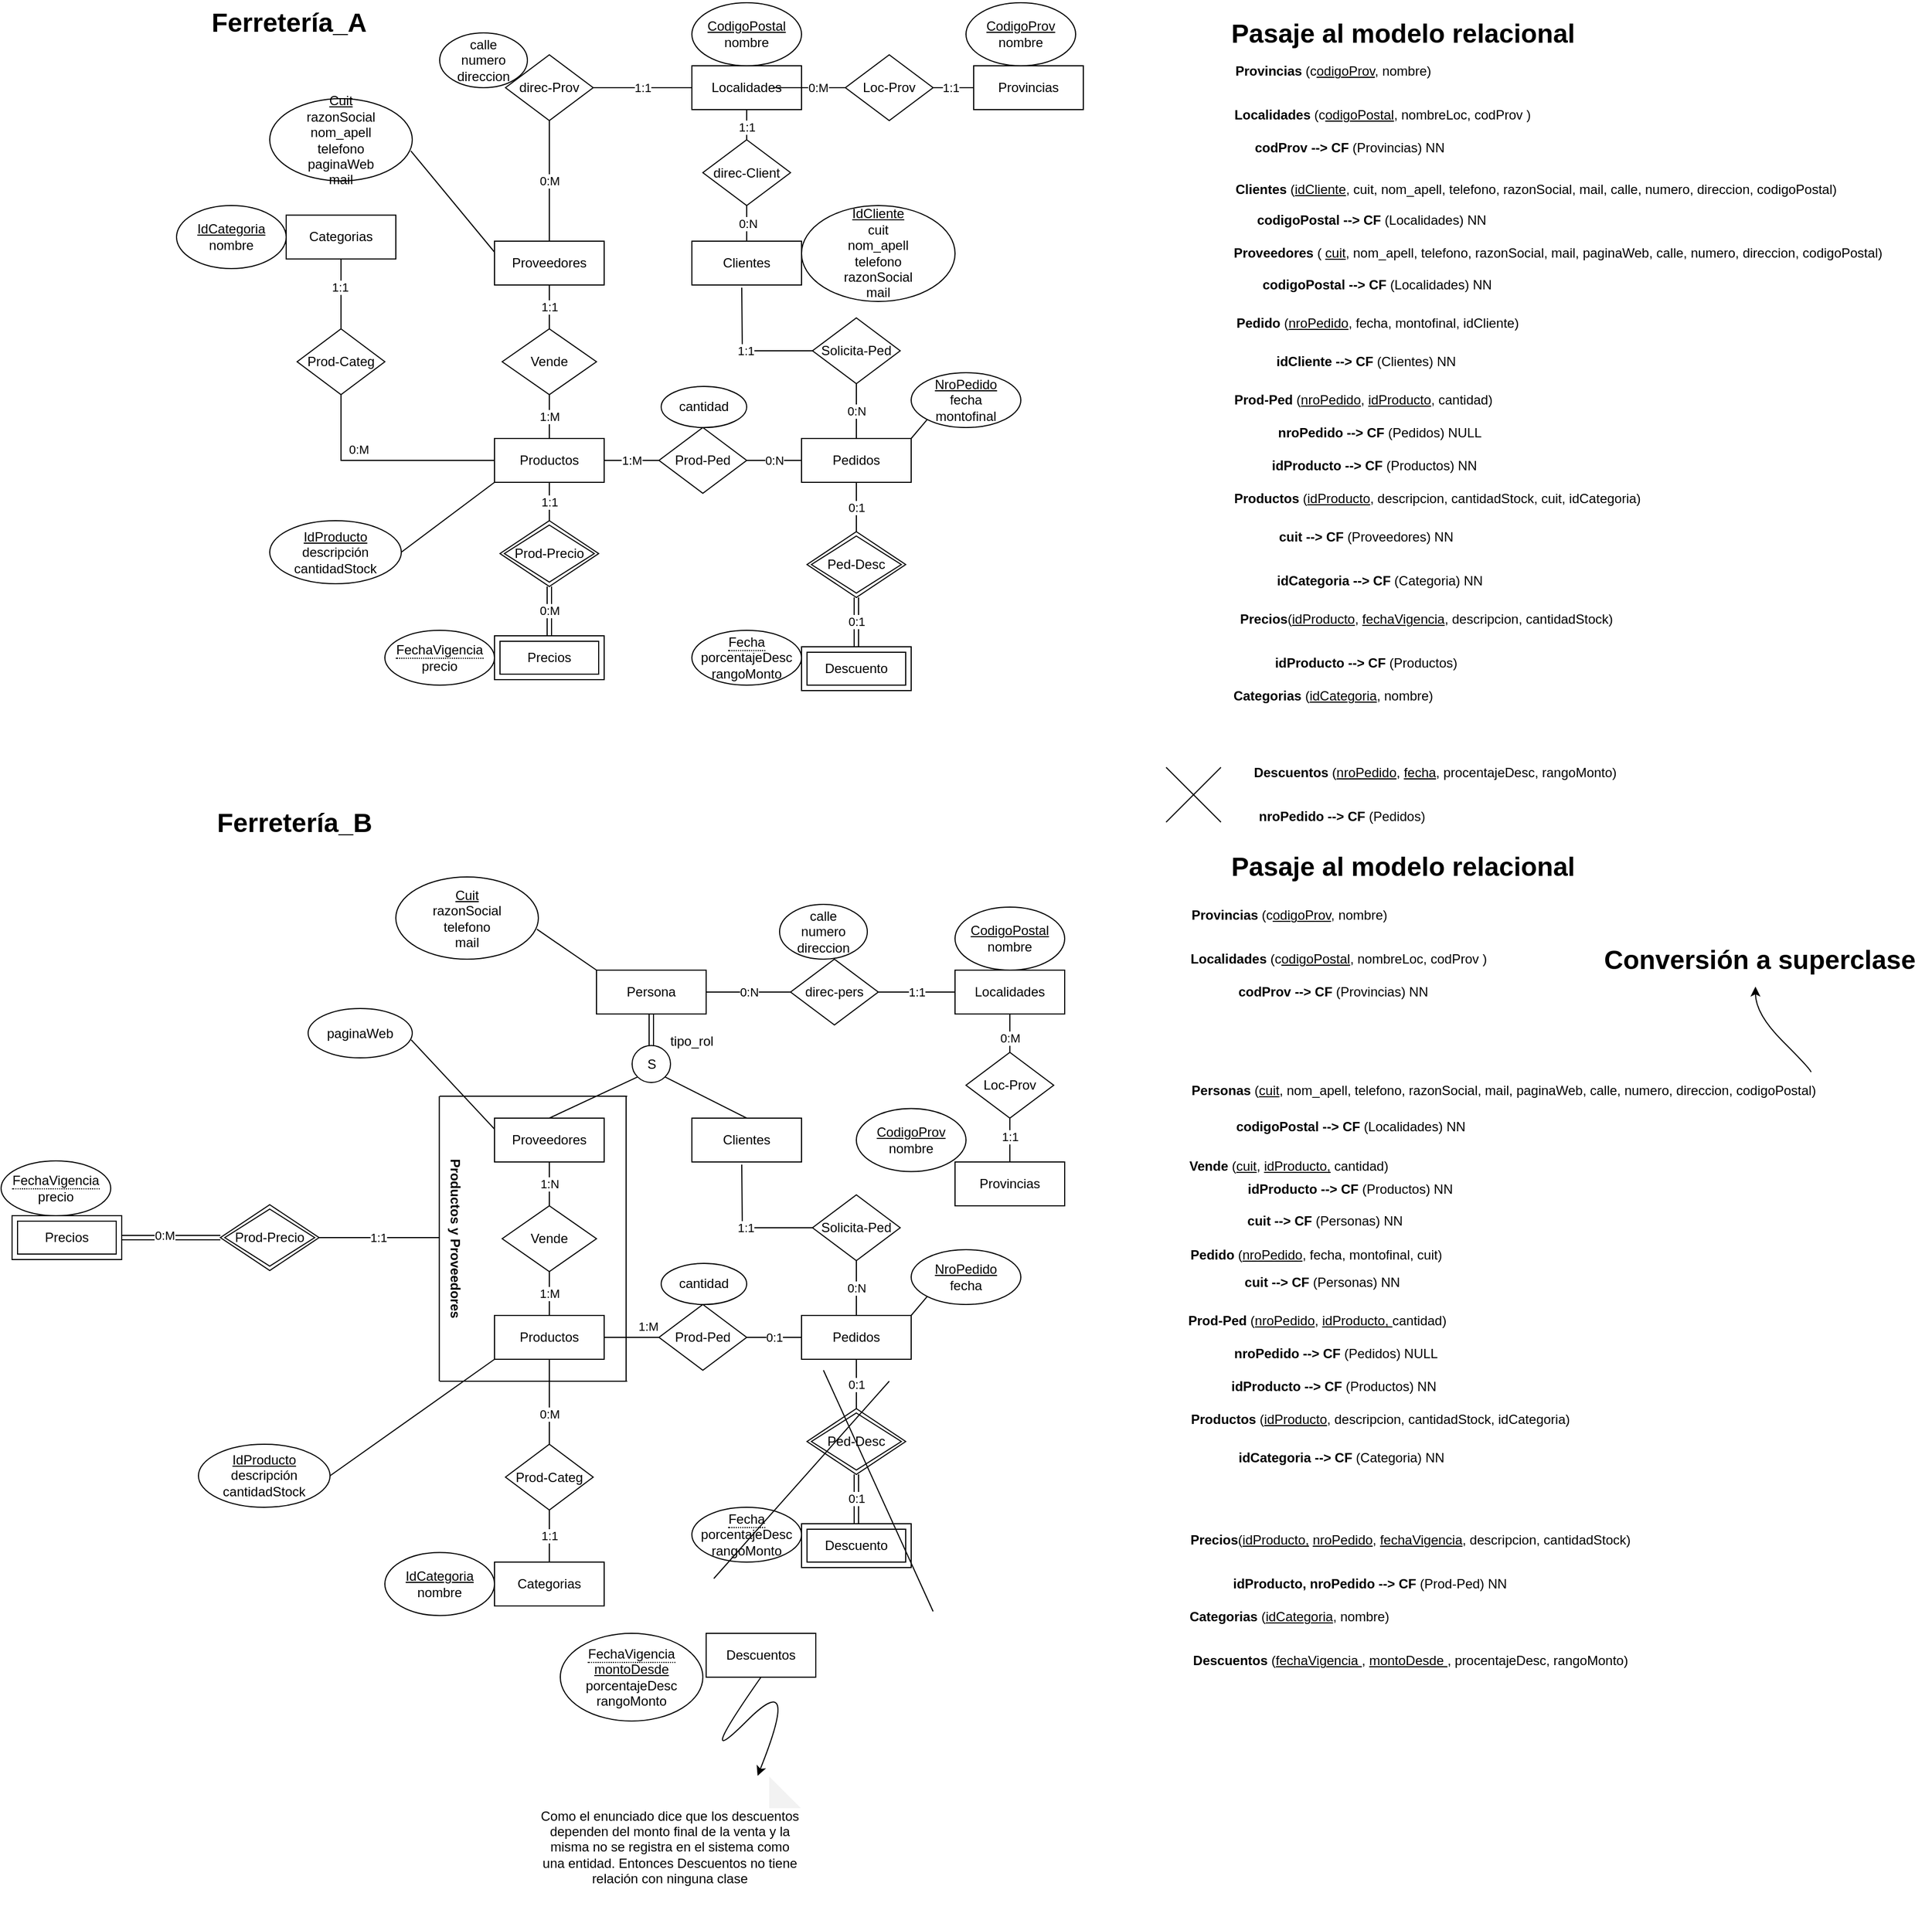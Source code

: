<mxfile version="27.0.4">
  <diagram name="Página-1" id="ugzUVzkH40OV_GXe3E5U">
    <mxGraphModel grid="1" page="1" gridSize="10" guides="1" tooltips="1" connect="1" arrows="1" fold="1" pageScale="1" pageWidth="827" pageHeight="1169" math="0" shadow="0">
      <root>
        <mxCell id="0" />
        <mxCell id="1" parent="0" />
        <mxCell id="8L-ZXjv-AZ5hiWkulekn-1" value="Productos" style="rounded=0;whiteSpace=wrap;html=1;" vertex="1" parent="1">
          <mxGeometry x="290" y="420" width="100" height="40" as="geometry" />
        </mxCell>
        <mxCell id="8L-ZXjv-AZ5hiWkulekn-2" value="&lt;h1 style=&quot;margin-top: 0px;&quot;&gt;Ferretería_A&lt;/h1&gt;" style="text;html=1;whiteSpace=wrap;overflow=hidden;rounded=0;" vertex="1" parent="1">
          <mxGeometry x="30" y="20" width="180" height="40" as="geometry" />
        </mxCell>
        <mxCell id="8L-ZXjv-AZ5hiWkulekn-3" value="Categorias" style="rounded=0;whiteSpace=wrap;html=1;" vertex="1" parent="1">
          <mxGeometry x="100" y="216.25" width="100" height="40" as="geometry" />
        </mxCell>
        <mxCell id="8L-ZXjv-AZ5hiWkulekn-4" value="Proveedores" style="rounded=0;whiteSpace=wrap;html=1;" vertex="1" parent="1">
          <mxGeometry x="290" y="240" width="100" height="40" as="geometry" />
        </mxCell>
        <mxCell id="8L-ZXjv-AZ5hiWkulekn-5" value="Clientes" style="rounded=0;whiteSpace=wrap;html=1;" vertex="1" parent="1">
          <mxGeometry x="470" y="240" width="100" height="40" as="geometry" />
        </mxCell>
        <mxCell id="8L-ZXjv-AZ5hiWkulekn-7" value="Localidades" style="rounded=0;whiteSpace=wrap;html=1;" vertex="1" parent="1">
          <mxGeometry x="470" y="80" width="100" height="40" as="geometry" />
        </mxCell>
        <mxCell id="8L-ZXjv-AZ5hiWkulekn-8" value="direc-Prov" style="rhombus;whiteSpace=wrap;html=1;" vertex="1" parent="1">
          <mxGeometry x="300" y="70" width="80" height="60" as="geometry" />
        </mxCell>
        <mxCell id="8L-ZXjv-AZ5hiWkulekn-9" value="Provincias" style="rounded=0;whiteSpace=wrap;html=1;" vertex="1" parent="1">
          <mxGeometry x="727" y="80" width="100" height="40" as="geometry" />
        </mxCell>
        <mxCell id="8L-ZXjv-AZ5hiWkulekn-10" value="Precios" style="shape=ext;margin=3;double=1;whiteSpace=wrap;html=1;align=center;" vertex="1" parent="1">
          <mxGeometry x="290" y="600" width="100" height="40" as="geometry" />
        </mxCell>
        <mxCell id="8L-ZXjv-AZ5hiWkulekn-11" value="Pedidos" style="whiteSpace=wrap;html=1;align=center;" vertex="1" parent="1">
          <mxGeometry x="570" y="420" width="100" height="40" as="geometry" />
        </mxCell>
        <mxCell id="8L-ZXjv-AZ5hiWkulekn-12" value="&lt;u&gt;Cuit&lt;/u&gt;&lt;div&gt;razonSocial&lt;/div&gt;&lt;div&gt;&lt;font style=&quot;color: light-dark(rgb(0, 0, 0), rgb(255, 0, 0));&quot;&gt;nom_apell&lt;/font&gt;&lt;/div&gt;&lt;div&gt;telefono&lt;/div&gt;&lt;div&gt;paginaWeb&lt;/div&gt;&lt;div&gt;mail&lt;/div&gt;" style="ellipse;whiteSpace=wrap;html=1;align=center;" vertex="1" parent="1">
          <mxGeometry x="85" y="110" width="130" height="75" as="geometry" />
        </mxCell>
        <mxCell id="8L-ZXjv-AZ5hiWkulekn-15" value="1:1" style="endArrow=none;html=1;rounded=0;exitX=0;exitY=0.5;exitDx=0;exitDy=0;entryX=1;entryY=0.5;entryDx=0;entryDy=0;" edge="1" parent="1" source="8L-ZXjv-AZ5hiWkulekn-7" target="8L-ZXjv-AZ5hiWkulekn-8">
          <mxGeometry relative="1" as="geometry">
            <mxPoint x="280" y="-300" as="sourcePoint" />
            <mxPoint x="440" y="-300" as="targetPoint" />
          </mxGeometry>
        </mxCell>
        <mxCell id="8L-ZXjv-AZ5hiWkulekn-16" value="Loc-Prov" style="rhombus;whiteSpace=wrap;html=1;" vertex="1" parent="1">
          <mxGeometry x="610" y="70" width="80" height="60" as="geometry" />
        </mxCell>
        <mxCell id="8L-ZXjv-AZ5hiWkulekn-17" value="" style="endArrow=none;html=1;rounded=0;" edge="1" parent="1" target="8L-ZXjv-AZ5hiWkulekn-16">
          <mxGeometry relative="1" as="geometry">
            <mxPoint x="544" y="100" as="sourcePoint" />
            <mxPoint x="430" y="-250" as="targetPoint" />
          </mxGeometry>
        </mxCell>
        <mxCell id="8L-ZXjv-AZ5hiWkulekn-42" value="0:M" style="edgeLabel;html=1;align=center;verticalAlign=middle;resizable=0;points=[];" connectable="0" vertex="1" parent="8L-ZXjv-AZ5hiWkulekn-17">
          <mxGeometry x="0.249" relative="1" as="geometry">
            <mxPoint as="offset" />
          </mxGeometry>
        </mxCell>
        <mxCell id="8L-ZXjv-AZ5hiWkulekn-18" value="&lt;u&gt;CodigoPostal&lt;/u&gt;&lt;div&gt;nombre&lt;/div&gt;" style="ellipse;whiteSpace=wrap;html=1;align=center;" vertex="1" parent="1">
          <mxGeometry x="470" y="22.5" width="100" height="57.5" as="geometry" />
        </mxCell>
        <mxCell id="8L-ZXjv-AZ5hiWkulekn-19" value="" style="endArrow=none;html=1;rounded=0;entryX=1;entryY=0.5;entryDx=0;entryDy=0;exitX=0;exitY=0.5;exitDx=0;exitDy=0;" edge="1" parent="1" source="8L-ZXjv-AZ5hiWkulekn-9" target="8L-ZXjv-AZ5hiWkulekn-16">
          <mxGeometry relative="1" as="geometry">
            <mxPoint x="430" y="-160" as="sourcePoint" />
            <mxPoint x="430" y="-110" as="targetPoint" />
          </mxGeometry>
        </mxCell>
        <mxCell id="8L-ZXjv-AZ5hiWkulekn-41" value="1:1" style="edgeLabel;html=1;align=center;verticalAlign=middle;resizable=0;points=[];" connectable="0" vertex="1" parent="8L-ZXjv-AZ5hiWkulekn-19">
          <mxGeometry x="0.141" relative="1" as="geometry">
            <mxPoint as="offset" />
          </mxGeometry>
        </mxCell>
        <mxCell id="8L-ZXjv-AZ5hiWkulekn-20" value="&lt;u&gt;CodigoProv&lt;/u&gt;&lt;div&gt;nombre&lt;/div&gt;" style="ellipse;whiteSpace=wrap;html=1;align=center;" vertex="1" parent="1">
          <mxGeometry x="720" y="22.5" width="100" height="57.5" as="geometry" />
        </mxCell>
        <mxCell id="8L-ZXjv-AZ5hiWkulekn-21" value="&lt;u&gt;IdCliente&lt;/u&gt;&lt;br&gt;&lt;div&gt;cuit&lt;/div&gt;&lt;div&gt;nom_apell&lt;/div&gt;&lt;div&gt;telefono&lt;/div&gt;&lt;div&gt;razonSocial&lt;/div&gt;&lt;div&gt;mail&lt;/div&gt;" style="ellipse;whiteSpace=wrap;html=1;align=center;" vertex="1" parent="1">
          <mxGeometry x="570" y="207.5" width="140" height="87.5" as="geometry" />
        </mxCell>
        <mxCell id="8L-ZXjv-AZ5hiWkulekn-23" value="&lt;u&gt;IdCategoria&lt;/u&gt;&lt;br&gt;&lt;div&gt;nombre&lt;/div&gt;" style="ellipse;whiteSpace=wrap;html=1;align=center;" vertex="1" parent="1">
          <mxGeometry y="207.5" width="100" height="57.5" as="geometry" />
        </mxCell>
        <mxCell id="8L-ZXjv-AZ5hiWkulekn-24" value="&lt;u&gt;IdProducto&lt;/u&gt;&lt;br&gt;&lt;div&gt;descripción&lt;/div&gt;&lt;div&gt;cantidadStock&lt;/div&gt;" style="ellipse;whiteSpace=wrap;html=1;align=center;" vertex="1" parent="1">
          <mxGeometry x="85" y="495" width="120" height="57.5" as="geometry" />
        </mxCell>
        <mxCell id="8L-ZXjv-AZ5hiWkulekn-25" value="" style="endArrow=none;html=1;rounded=0;entryX=0.5;entryY=0;entryDx=0;entryDy=0;exitX=0.5;exitY=1;exitDx=0;exitDy=0;" edge="1" parent="1" source="8L-ZXjv-AZ5hiWkulekn-1" target="8L-ZXjv-AZ5hiWkulekn-26">
          <mxGeometry relative="1" as="geometry">
            <mxPoint x="330" y="400" as="sourcePoint" />
            <mxPoint x="490" y="400" as="targetPoint" />
          </mxGeometry>
        </mxCell>
        <mxCell id="8L-ZXjv-AZ5hiWkulekn-51" value="1:1" style="edgeLabel;html=1;align=center;verticalAlign=middle;resizable=0;points=[];" connectable="0" vertex="1" parent="8L-ZXjv-AZ5hiWkulekn-25">
          <mxGeometry x="0.021" y="2" relative="1" as="geometry">
            <mxPoint x="-2" as="offset" />
          </mxGeometry>
        </mxCell>
        <mxCell id="8L-ZXjv-AZ5hiWkulekn-26" value="Prod-Precio" style="shape=rhombus;double=1;perimeter=rhombusPerimeter;whiteSpace=wrap;html=1;align=center;" vertex="1" parent="1">
          <mxGeometry x="295" y="495" width="90" height="60" as="geometry" />
        </mxCell>
        <mxCell id="8L-ZXjv-AZ5hiWkulekn-27" value="" style="shape=link;html=1;rounded=0;exitX=0.5;exitY=1;exitDx=0;exitDy=0;entryX=0.5;entryY=0;entryDx=0;entryDy=0;" edge="1" parent="1" source="8L-ZXjv-AZ5hiWkulekn-26" target="8L-ZXjv-AZ5hiWkulekn-10">
          <mxGeometry relative="1" as="geometry">
            <mxPoint x="330" y="470" as="sourcePoint" />
            <mxPoint x="490" y="470" as="targetPoint" />
          </mxGeometry>
        </mxCell>
        <mxCell id="8L-ZXjv-AZ5hiWkulekn-28" value="" style="resizable=0;html=1;whiteSpace=wrap;align=right;verticalAlign=bottom;" connectable="0" vertex="1" parent="8L-ZXjv-AZ5hiWkulekn-27">
          <mxGeometry x="1" relative="1" as="geometry" />
        </mxCell>
        <mxCell id="8L-ZXjv-AZ5hiWkulekn-52" value="&lt;font style=&quot;color: light-dark(rgb(0, 0, 0), rgb(255, 0, 0));&quot;&gt;0&lt;/font&gt;:M" style="edgeLabel;html=1;align=center;verticalAlign=middle;resizable=0;points=[];" connectable="0" vertex="1" parent="8L-ZXjv-AZ5hiWkulekn-27">
          <mxGeometry x="0.108" y="1" relative="1" as="geometry">
            <mxPoint x="-1" y="-3" as="offset" />
          </mxGeometry>
        </mxCell>
        <mxCell id="8L-ZXjv-AZ5hiWkulekn-30" value="&lt;span style=&quot;border-bottom: 1px dotted&quot;&gt;FechaVigencia&lt;/span&gt;&lt;div&gt;precio&lt;/div&gt;" style="ellipse;whiteSpace=wrap;html=1;align=center;" vertex="1" parent="1">
          <mxGeometry x="190" y="595" width="100" height="50" as="geometry" />
        </mxCell>
        <mxCell id="8L-ZXjv-AZ5hiWkulekn-31" value="&lt;u&gt;NroPedido&lt;/u&gt;&lt;br&gt;&lt;div&gt;fecha&lt;/div&gt;&lt;div&gt;montofinal&lt;/div&gt;" style="ellipse;whiteSpace=wrap;html=1;align=center;" vertex="1" parent="1">
          <mxGeometry x="670" y="360" width="100" height="50" as="geometry" />
        </mxCell>
        <mxCell id="8L-ZXjv-AZ5hiWkulekn-32" value="Prod-Categ" style="rhombus;whiteSpace=wrap;html=1;" vertex="1" parent="1">
          <mxGeometry x="110" y="320" width="80" height="60" as="geometry" />
        </mxCell>
        <mxCell id="8L-ZXjv-AZ5hiWkulekn-33" value="0:M" style="endArrow=none;html=1;rounded=0;exitX=0;exitY=0.5;exitDx=0;exitDy=0;entryX=0.5;entryY=1;entryDx=0;entryDy=0;" edge="1" parent="1" source="8L-ZXjv-AZ5hiWkulekn-1" target="8L-ZXjv-AZ5hiWkulekn-32">
          <mxGeometry x="0.238" y="-10" relative="1" as="geometry">
            <mxPoint x="480" y="500" as="sourcePoint" />
            <mxPoint x="480" y="450" as="targetPoint" />
            <Array as="points">
              <mxPoint x="150" y="440" />
            </Array>
            <mxPoint as="offset" />
          </mxGeometry>
        </mxCell>
        <mxCell id="8L-ZXjv-AZ5hiWkulekn-34" value="" style="endArrow=none;html=1;rounded=0;exitX=0.5;exitY=0;exitDx=0;exitDy=0;entryX=0.5;entryY=1;entryDx=0;entryDy=0;" edge="1" parent="1" source="8L-ZXjv-AZ5hiWkulekn-32" target="8L-ZXjv-AZ5hiWkulekn-3">
          <mxGeometry relative="1" as="geometry">
            <mxPoint x="160" y="390" as="sourcePoint" />
            <mxPoint x="160" y="360" as="targetPoint" />
          </mxGeometry>
        </mxCell>
        <mxCell id="8L-ZXjv-AZ5hiWkulekn-45" value="1:1" style="edgeLabel;html=1;align=center;verticalAlign=middle;resizable=0;points=[];" connectable="0" vertex="1" parent="8L-ZXjv-AZ5hiWkulekn-34">
          <mxGeometry x="0.267" y="-1" relative="1" as="geometry">
            <mxPoint x="-2" y="2" as="offset" />
          </mxGeometry>
        </mxCell>
        <mxCell id="8L-ZXjv-AZ5hiWkulekn-35" value="" style="endArrow=none;html=1;rounded=0;exitX=0;exitY=0.25;exitDx=0;exitDy=0;entryX=0.99;entryY=0.636;entryDx=0;entryDy=0;entryPerimeter=0;" edge="1" parent="1" source="8L-ZXjv-AZ5hiWkulekn-4" target="8L-ZXjv-AZ5hiWkulekn-12">
          <mxGeometry relative="1" as="geometry">
            <mxPoint x="452" y="110" as="sourcePoint" />
            <mxPoint x="390" y="110" as="targetPoint" />
          </mxGeometry>
        </mxCell>
        <mxCell id="8L-ZXjv-AZ5hiWkulekn-36" value="Descuento" style="shape=ext;margin=3;double=1;whiteSpace=wrap;html=1;align=center;" vertex="1" parent="1">
          <mxGeometry x="570" y="610" width="100" height="40" as="geometry" />
        </mxCell>
        <mxCell id="8L-ZXjv-AZ5hiWkulekn-37" value="direc-Client" style="rhombus;whiteSpace=wrap;html=1;" vertex="1" parent="1">
          <mxGeometry x="480" y="147.5" width="80" height="60" as="geometry" />
        </mxCell>
        <mxCell id="8L-ZXjv-AZ5hiWkulekn-38" value="" style="endArrow=none;html=1;rounded=0;exitX=0.5;exitY=0;exitDx=0;exitDy=0;entryX=0.5;entryY=1;entryDx=0;entryDy=0;" edge="1" parent="1" source="8L-ZXjv-AZ5hiWkulekn-37" target="8L-ZXjv-AZ5hiWkulekn-7">
          <mxGeometry relative="1" as="geometry">
            <mxPoint x="480" y="110" as="sourcePoint" />
            <mxPoint x="390" y="110" as="targetPoint" />
          </mxGeometry>
        </mxCell>
        <mxCell id="8L-ZXjv-AZ5hiWkulekn-43" value="1:1" style="edgeLabel;html=1;align=center;verticalAlign=middle;resizable=0;points=[];" connectable="0" vertex="1" parent="8L-ZXjv-AZ5hiWkulekn-38">
          <mxGeometry x="-0.129" relative="1" as="geometry">
            <mxPoint as="offset" />
          </mxGeometry>
        </mxCell>
        <mxCell id="8L-ZXjv-AZ5hiWkulekn-39" value="" style="endArrow=none;html=1;rounded=0;exitX=0.5;exitY=1;exitDx=0;exitDy=0;entryX=0.5;entryY=0;entryDx=0;entryDy=0;" edge="1" parent="1" source="8L-ZXjv-AZ5hiWkulekn-37" target="8L-ZXjv-AZ5hiWkulekn-5">
          <mxGeometry relative="1" as="geometry">
            <mxPoint x="530" y="158" as="sourcePoint" />
            <mxPoint x="530" y="130" as="targetPoint" />
          </mxGeometry>
        </mxCell>
        <mxCell id="8L-ZXjv-AZ5hiWkulekn-44" value="0:N" style="edgeLabel;html=1;align=center;verticalAlign=middle;resizable=0;points=[];" connectable="0" vertex="1" parent="8L-ZXjv-AZ5hiWkulekn-39">
          <mxGeometry x="0.003" y="1" relative="1" as="geometry">
            <mxPoint as="offset" />
          </mxGeometry>
        </mxCell>
        <mxCell id="8L-ZXjv-AZ5hiWkulekn-40" value="0:M" style="endArrow=none;html=1;rounded=0;exitX=0.5;exitY=1;exitDx=0;exitDy=0;entryX=0.5;entryY=0;entryDx=0;entryDy=0;" edge="1" parent="1" source="8L-ZXjv-AZ5hiWkulekn-8" target="8L-ZXjv-AZ5hiWkulekn-4">
          <mxGeometry relative="1" as="geometry">
            <mxPoint x="530" y="210" as="sourcePoint" />
            <mxPoint x="530" y="250" as="targetPoint" />
          </mxGeometry>
        </mxCell>
        <mxCell id="8L-ZXjv-AZ5hiWkulekn-46" value="Vende" style="shape=rhombus;perimeter=rhombusPerimeter;whiteSpace=wrap;html=1;align=center;" vertex="1" parent="1">
          <mxGeometry x="297" y="320" width="86" height="60" as="geometry" />
        </mxCell>
        <mxCell id="8L-ZXjv-AZ5hiWkulekn-47" value="" style="endArrow=none;html=1;rounded=0;exitX=0.5;exitY=1;exitDx=0;exitDy=0;entryX=0.5;entryY=0;entryDx=0;entryDy=0;" edge="1" parent="1" source="8L-ZXjv-AZ5hiWkulekn-4" target="8L-ZXjv-AZ5hiWkulekn-46">
          <mxGeometry relative="1" as="geometry">
            <mxPoint x="300" y="260" as="sourcePoint" />
            <mxPoint x="224" y="168" as="targetPoint" />
          </mxGeometry>
        </mxCell>
        <mxCell id="8L-ZXjv-AZ5hiWkulekn-50" value="1:1" style="edgeLabel;html=1;align=center;verticalAlign=middle;resizable=0;points=[];" connectable="0" vertex="1" parent="8L-ZXjv-AZ5hiWkulekn-47">
          <mxGeometry x="-0.21" y="1" relative="1" as="geometry">
            <mxPoint x="-1" y="4" as="offset" />
          </mxGeometry>
        </mxCell>
        <mxCell id="8L-ZXjv-AZ5hiWkulekn-48" value="1:M" style="endArrow=none;html=1;rounded=0;exitX=0.5;exitY=1;exitDx=0;exitDy=0;entryX=0.5;entryY=0;entryDx=0;entryDy=0;" edge="1" parent="1" source="8L-ZXjv-AZ5hiWkulekn-46" target="8L-ZXjv-AZ5hiWkulekn-1">
          <mxGeometry relative="1" as="geometry">
            <mxPoint x="350" y="290" as="sourcePoint" />
            <mxPoint x="350" y="380" as="targetPoint" />
          </mxGeometry>
        </mxCell>
        <mxCell id="8L-ZXjv-AZ5hiWkulekn-49" value="" style="endArrow=none;html=1;rounded=0;exitX=1;exitY=0.5;exitDx=0;exitDy=0;entryX=0;entryY=1;entryDx=0;entryDy=0;" edge="1" parent="1" source="8L-ZXjv-AZ5hiWkulekn-24" target="8L-ZXjv-AZ5hiWkulekn-1">
          <mxGeometry relative="1" as="geometry">
            <mxPoint x="300" y="260" as="sourcePoint" />
            <mxPoint x="224" y="168" as="targetPoint" />
          </mxGeometry>
        </mxCell>
        <mxCell id="8L-ZXjv-AZ5hiWkulekn-53" value="Solicita-Ped" style="rhombus;whiteSpace=wrap;html=1;" vertex="1" parent="1">
          <mxGeometry x="580" y="310" width="80" height="60" as="geometry" />
        </mxCell>
        <mxCell id="8L-ZXjv-AZ5hiWkulekn-54" value="0:N" style="endArrow=none;html=1;rounded=0;exitX=0.5;exitY=1;exitDx=0;exitDy=0;entryX=0.5;entryY=0;entryDx=0;entryDy=0;" edge="1" parent="1" source="8L-ZXjv-AZ5hiWkulekn-53" target="8L-ZXjv-AZ5hiWkulekn-11">
          <mxGeometry relative="1" as="geometry">
            <mxPoint x="350" y="140" as="sourcePoint" />
            <mxPoint x="350" y="250" as="targetPoint" />
          </mxGeometry>
        </mxCell>
        <mxCell id="8L-ZXjv-AZ5hiWkulekn-55" value="1:1" style="endArrow=none;html=1;rounded=0;exitX=0;exitY=0.5;exitDx=0;exitDy=0;entryX=0.455;entryY=1.06;entryDx=0;entryDy=0;entryPerimeter=0;" edge="1" parent="1" source="8L-ZXjv-AZ5hiWkulekn-53" target="8L-ZXjv-AZ5hiWkulekn-5">
          <mxGeometry relative="1" as="geometry">
            <mxPoint x="630" y="390" as="sourcePoint" />
            <mxPoint x="630" y="440" as="targetPoint" />
            <Array as="points">
              <mxPoint x="516" y="340" />
            </Array>
          </mxGeometry>
        </mxCell>
        <mxCell id="8L-ZXjv-AZ5hiWkulekn-56" value="" style="endArrow=none;html=1;rounded=0;exitX=1;exitY=0;exitDx=0;exitDy=0;entryX=0;entryY=1;entryDx=0;entryDy=0;" edge="1" parent="1" source="8L-ZXjv-AZ5hiWkulekn-11" target="8L-ZXjv-AZ5hiWkulekn-31">
          <mxGeometry relative="1" as="geometry">
            <mxPoint x="215" y="534" as="sourcePoint" />
            <mxPoint x="300" y="470" as="targetPoint" />
          </mxGeometry>
        </mxCell>
        <mxCell id="8L-ZXjv-AZ5hiWkulekn-57" value="Prod-Ped" style="shape=rhombus;perimeter=rhombusPerimeter;whiteSpace=wrap;html=1;align=center;" vertex="1" parent="1">
          <mxGeometry x="440" y="410" width="80" height="60" as="geometry" />
        </mxCell>
        <mxCell id="8L-ZXjv-AZ5hiWkulekn-58" value="cantidad" style="ellipse;whiteSpace=wrap;html=1;align=center;" vertex="1" parent="1">
          <mxGeometry x="442" y="372.5" width="78" height="37.5" as="geometry" />
        </mxCell>
        <mxCell id="8L-ZXjv-AZ5hiWkulekn-59" value="0:&lt;font style=&quot;color: light-dark(rgb(0, 0, 0), rgb(255, 0, 0));&quot;&gt;N&lt;/font&gt;" style="endArrow=none;html=1;rounded=0;exitX=0;exitY=0.5;exitDx=0;exitDy=0;entryX=1;entryY=0.5;entryDx=0;entryDy=0;" edge="1" parent="1" source="8L-ZXjv-AZ5hiWkulekn-11" target="8L-ZXjv-AZ5hiWkulekn-57">
          <mxGeometry relative="1" as="geometry">
            <mxPoint x="630" y="380" as="sourcePoint" />
            <mxPoint x="630" y="430" as="targetPoint" />
            <mxPoint as="offset" />
          </mxGeometry>
        </mxCell>
        <mxCell id="8L-ZXjv-AZ5hiWkulekn-60" value="1:M" style="endArrow=none;html=1;rounded=0;exitX=0;exitY=0.5;exitDx=0;exitDy=0;entryX=1;entryY=0.5;entryDx=0;entryDy=0;" edge="1" parent="1" source="8L-ZXjv-AZ5hiWkulekn-57" target="8L-ZXjv-AZ5hiWkulekn-1">
          <mxGeometry relative="1" as="geometry">
            <mxPoint x="580" y="450" as="sourcePoint" />
            <mxPoint x="530" y="450" as="targetPoint" />
          </mxGeometry>
        </mxCell>
        <mxCell id="8L-ZXjv-AZ5hiWkulekn-62" value="" style="endArrow=none;html=1;rounded=0;entryX=0.5;entryY=0;entryDx=0;entryDy=0;exitX=0.5;exitY=1;exitDx=0;exitDy=0;" edge="1" parent="1" source="8L-ZXjv-AZ5hiWkulekn-11" target="8L-ZXjv-AZ5hiWkulekn-64">
          <mxGeometry relative="1" as="geometry">
            <mxPoint x="620" y="470" as="sourcePoint" />
            <mxPoint x="770" y="410" as="targetPoint" />
          </mxGeometry>
        </mxCell>
        <mxCell id="8L-ZXjv-AZ5hiWkulekn-63" value="0:1" style="edgeLabel;html=1;align=center;verticalAlign=middle;resizable=0;points=[];" connectable="0" vertex="1" parent="8L-ZXjv-AZ5hiWkulekn-62">
          <mxGeometry x="0.021" y="2" relative="1" as="geometry">
            <mxPoint x="-2" as="offset" />
          </mxGeometry>
        </mxCell>
        <mxCell id="8L-ZXjv-AZ5hiWkulekn-64" value="Ped-Desc" style="shape=rhombus;double=1;perimeter=rhombusPerimeter;whiteSpace=wrap;html=1;align=center;" vertex="1" parent="1">
          <mxGeometry x="575" y="505" width="90" height="60" as="geometry" />
        </mxCell>
        <mxCell id="8L-ZXjv-AZ5hiWkulekn-65" value="" style="shape=link;html=1;rounded=0;exitX=0.5;exitY=1;exitDx=0;exitDy=0;entryX=0.5;entryY=0;entryDx=0;entryDy=0;" edge="1" parent="1" source="8L-ZXjv-AZ5hiWkulekn-64" target="8L-ZXjv-AZ5hiWkulekn-36">
          <mxGeometry relative="1" as="geometry">
            <mxPoint x="610" y="480" as="sourcePoint" />
            <mxPoint x="620" y="610" as="targetPoint" />
          </mxGeometry>
        </mxCell>
        <mxCell id="8L-ZXjv-AZ5hiWkulekn-66" value="" style="resizable=0;html=1;whiteSpace=wrap;align=right;verticalAlign=bottom;" connectable="0" vertex="1" parent="8L-ZXjv-AZ5hiWkulekn-65">
          <mxGeometry x="1" relative="1" as="geometry" />
        </mxCell>
        <mxCell id="8L-ZXjv-AZ5hiWkulekn-67" value="0:1" style="edgeLabel;html=1;align=center;verticalAlign=middle;resizable=0;points=[];" connectable="0" vertex="1" parent="8L-ZXjv-AZ5hiWkulekn-65">
          <mxGeometry x="0.108" y="1" relative="1" as="geometry">
            <mxPoint x="-1" y="-3" as="offset" />
          </mxGeometry>
        </mxCell>
        <mxCell id="8L-ZXjv-AZ5hiWkulekn-68" value="&lt;span style=&quot;border-bottom: 1px dotted&quot;&gt;Fecha&lt;/span&gt;&lt;div&gt;porcentajeDesc&lt;/div&gt;&lt;div&gt;rangoMonto&lt;/div&gt;" style="ellipse;whiteSpace=wrap;html=1;align=center;" vertex="1" parent="1">
          <mxGeometry x="470" y="595" width="100" height="50" as="geometry" />
        </mxCell>
        <mxCell id="8L-ZXjv-AZ5hiWkulekn-71" value="Productos" style="rounded=0;whiteSpace=wrap;html=1;" vertex="1" parent="1">
          <mxGeometry x="290" y="1220" width="100" height="40" as="geometry" />
        </mxCell>
        <mxCell id="8L-ZXjv-AZ5hiWkulekn-72" value="&lt;h1 style=&quot;margin-top: 0px;&quot;&gt;Ferretería_B&lt;/h1&gt;" style="text;html=1;whiteSpace=wrap;overflow=hidden;rounded=0;" vertex="1" parent="1">
          <mxGeometry x="35" y="750" width="180" height="40" as="geometry" />
        </mxCell>
        <mxCell id="8L-ZXjv-AZ5hiWkulekn-73" value="Categorias" style="rounded=0;whiteSpace=wrap;html=1;" vertex="1" parent="1">
          <mxGeometry x="290" y="1445" width="100" height="40" as="geometry" />
        </mxCell>
        <mxCell id="8L-ZXjv-AZ5hiWkulekn-74" value="Proveedores" style="rounded=0;whiteSpace=wrap;html=1;" vertex="1" parent="1">
          <mxGeometry x="290" y="1040" width="100" height="40" as="geometry" />
        </mxCell>
        <mxCell id="8L-ZXjv-AZ5hiWkulekn-75" value="Clientes" style="rounded=0;whiteSpace=wrap;html=1;" vertex="1" parent="1">
          <mxGeometry x="470" y="1040" width="100" height="40" as="geometry" />
        </mxCell>
        <mxCell id="8L-ZXjv-AZ5hiWkulekn-76" value="Localidades" style="rounded=0;whiteSpace=wrap;html=1;" vertex="1" parent="1">
          <mxGeometry x="710" y="905" width="100" height="40" as="geometry" />
        </mxCell>
        <mxCell id="8L-ZXjv-AZ5hiWkulekn-78" value="Provincias" style="rounded=0;whiteSpace=wrap;html=1;" vertex="1" parent="1">
          <mxGeometry x="710" y="1080" width="100" height="40" as="geometry" />
        </mxCell>
        <mxCell id="8L-ZXjv-AZ5hiWkulekn-79" value="Precios" style="shape=ext;margin=3;double=1;whiteSpace=wrap;html=1;align=center;" vertex="1" parent="1">
          <mxGeometry x="-150" y="1129" width="100" height="40" as="geometry" />
        </mxCell>
        <mxCell id="8L-ZXjv-AZ5hiWkulekn-80" value="Pedidos" style="whiteSpace=wrap;html=1;align=center;" vertex="1" parent="1">
          <mxGeometry x="570" y="1220" width="100" height="40" as="geometry" />
        </mxCell>
        <mxCell id="8L-ZXjv-AZ5hiWkulekn-81" value="&lt;div&gt;paginaWeb&lt;/div&gt;" style="ellipse;whiteSpace=wrap;html=1;align=center;" vertex="1" parent="1">
          <mxGeometry x="120" y="940" width="95" height="45" as="geometry" />
        </mxCell>
        <mxCell id="8L-ZXjv-AZ5hiWkulekn-82" value="calle&lt;div&gt;numero&lt;/div&gt;&lt;div&gt;&lt;font style=&quot;color: light-dark(rgb(0, 0, 0), rgb(255, 0, 0));&quot;&gt;direccion&lt;/font&gt;&lt;/div&gt;" style="ellipse;whiteSpace=wrap;html=1;align=center;" vertex="1" parent="1">
          <mxGeometry x="550" y="845" width="80" height="50" as="geometry" />
        </mxCell>
        <mxCell id="8L-ZXjv-AZ5hiWkulekn-84" value="Loc-Prov" style="rhombus;whiteSpace=wrap;html=1;" vertex="1" parent="1">
          <mxGeometry x="720" y="980" width="80" height="60" as="geometry" />
        </mxCell>
        <mxCell id="8L-ZXjv-AZ5hiWkulekn-85" value="" style="endArrow=none;html=1;rounded=0;exitX=0.5;exitY=1;exitDx=0;exitDy=0;" edge="1" parent="1" source="8L-ZXjv-AZ5hiWkulekn-76" target="8L-ZXjv-AZ5hiWkulekn-84">
          <mxGeometry relative="1" as="geometry">
            <mxPoint x="784" y="925" as="sourcePoint" />
            <mxPoint x="670" y="575" as="targetPoint" />
          </mxGeometry>
        </mxCell>
        <mxCell id="8L-ZXjv-AZ5hiWkulekn-86" value="0:M" style="edgeLabel;html=1;align=center;verticalAlign=middle;resizable=0;points=[];" connectable="0" vertex="1" parent="8L-ZXjv-AZ5hiWkulekn-85">
          <mxGeometry x="0.249" relative="1" as="geometry">
            <mxPoint as="offset" />
          </mxGeometry>
        </mxCell>
        <mxCell id="8L-ZXjv-AZ5hiWkulekn-87" value="&lt;u&gt;CodigoPostal&lt;/u&gt;&lt;div&gt;nombre&lt;/div&gt;" style="ellipse;whiteSpace=wrap;html=1;align=center;" vertex="1" parent="1">
          <mxGeometry x="710" y="847.5" width="100" height="57.5" as="geometry" />
        </mxCell>
        <mxCell id="8L-ZXjv-AZ5hiWkulekn-88" value="" style="endArrow=none;html=1;rounded=0;entryX=0.5;entryY=1;entryDx=0;entryDy=0;exitX=0.5;exitY=0;exitDx=0;exitDy=0;" edge="1" parent="1" source="8L-ZXjv-AZ5hiWkulekn-78" target="8L-ZXjv-AZ5hiWkulekn-84">
          <mxGeometry relative="1" as="geometry">
            <mxPoint x="670" y="665" as="sourcePoint" />
            <mxPoint x="670" y="715" as="targetPoint" />
          </mxGeometry>
        </mxCell>
        <mxCell id="8L-ZXjv-AZ5hiWkulekn-89" value="1:1" style="edgeLabel;html=1;align=center;verticalAlign=middle;resizable=0;points=[];" connectable="0" vertex="1" parent="8L-ZXjv-AZ5hiWkulekn-88">
          <mxGeometry x="0.141" relative="1" as="geometry">
            <mxPoint as="offset" />
          </mxGeometry>
        </mxCell>
        <mxCell id="8L-ZXjv-AZ5hiWkulekn-90" value="&lt;u&gt;CodigoProv&lt;/u&gt;&lt;div&gt;nombre&lt;/div&gt;" style="ellipse;whiteSpace=wrap;html=1;align=center;" vertex="1" parent="1">
          <mxGeometry x="620" y="1031.25" width="100" height="57.5" as="geometry" />
        </mxCell>
        <mxCell id="8L-ZXjv-AZ5hiWkulekn-92" value="&lt;u&gt;IdCategoria&lt;/u&gt;&lt;br&gt;&lt;div&gt;nombre&lt;/div&gt;" style="ellipse;whiteSpace=wrap;html=1;align=center;" vertex="1" parent="1">
          <mxGeometry x="190" y="1436.25" width="100" height="57.5" as="geometry" />
        </mxCell>
        <mxCell id="8L-ZXjv-AZ5hiWkulekn-93" value="&lt;u&gt;IdProducto&lt;/u&gt;&lt;br&gt;&lt;div&gt;descripción&lt;/div&gt;&lt;div&gt;cantidadStock&lt;/div&gt;" style="ellipse;whiteSpace=wrap;html=1;align=center;" vertex="1" parent="1">
          <mxGeometry x="20" y="1337.5" width="120" height="57.5" as="geometry" />
        </mxCell>
        <mxCell id="8L-ZXjv-AZ5hiWkulekn-96" value="Prod-Precio" style="shape=rhombus;double=1;perimeter=rhombusPerimeter;whiteSpace=wrap;html=1;align=center;" vertex="1" parent="1">
          <mxGeometry x="40" y="1119" width="90" height="60" as="geometry" />
        </mxCell>
        <mxCell id="8L-ZXjv-AZ5hiWkulekn-97" value="" style="shape=link;html=1;rounded=0;exitX=0;exitY=0.5;exitDx=0;exitDy=0;entryX=1;entryY=0.5;entryDx=0;entryDy=0;" edge="1" parent="1" source="8L-ZXjv-AZ5hiWkulekn-96" target="8L-ZXjv-AZ5hiWkulekn-79">
          <mxGeometry relative="1" as="geometry">
            <mxPoint x="-200" y="1161.07" as="sourcePoint" />
            <mxPoint x="-40" y="1161.07" as="targetPoint" />
          </mxGeometry>
        </mxCell>
        <mxCell id="8L-ZXjv-AZ5hiWkulekn-98" value="" style="resizable=0;html=1;whiteSpace=wrap;align=right;verticalAlign=bottom;" connectable="0" vertex="1" parent="8L-ZXjv-AZ5hiWkulekn-97">
          <mxGeometry x="1" relative="1" as="geometry" />
        </mxCell>
        <mxCell id="8L-ZXjv-AZ5hiWkulekn-99" value="&lt;font style=&quot;color: light-dark(rgb(0, 0, 0), rgb(255, 0, 0));&quot;&gt;0&lt;/font&gt;:M" style="edgeLabel;html=1;align=center;verticalAlign=middle;resizable=0;points=[];" connectable="0" vertex="1" parent="8L-ZXjv-AZ5hiWkulekn-97">
          <mxGeometry x="0.108" y="1" relative="1" as="geometry">
            <mxPoint x="-1" y="-3" as="offset" />
          </mxGeometry>
        </mxCell>
        <mxCell id="8L-ZXjv-AZ5hiWkulekn-100" value="&lt;span style=&quot;border-bottom: 1px dotted&quot;&gt;FechaVigencia&lt;/span&gt;&lt;div&gt;precio&lt;/div&gt;" style="ellipse;whiteSpace=wrap;html=1;align=center;" vertex="1" parent="1">
          <mxGeometry x="-160" y="1079" width="100" height="50" as="geometry" />
        </mxCell>
        <mxCell id="8L-ZXjv-AZ5hiWkulekn-101" value="&lt;u&gt;NroPedido&lt;/u&gt;&lt;br&gt;&lt;div&gt;fecha&lt;/div&gt;" style="ellipse;whiteSpace=wrap;html=1;align=center;" vertex="1" parent="1">
          <mxGeometry x="670" y="1160" width="100" height="50" as="geometry" />
        </mxCell>
        <mxCell id="8L-ZXjv-AZ5hiWkulekn-102" value="Prod-Categ" style="rhombus;whiteSpace=wrap;html=1;" vertex="1" parent="1">
          <mxGeometry x="300" y="1337.5" width="80" height="60" as="geometry" />
        </mxCell>
        <mxCell id="8L-ZXjv-AZ5hiWkulekn-103" value="0:M" style="endArrow=none;html=1;rounded=0;exitX=0.5;exitY=1;exitDx=0;exitDy=0;entryX=0.5;entryY=0;entryDx=0;entryDy=0;" edge="1" parent="1">
          <mxGeometry x="0.29" relative="1" as="geometry">
            <mxPoint x="340.0" y="1260" as="sourcePoint" />
            <mxPoint x="340.0" y="1337.5" as="targetPoint" />
            <Array as="points" />
            <mxPoint as="offset" />
          </mxGeometry>
        </mxCell>
        <mxCell id="8L-ZXjv-AZ5hiWkulekn-104" value="" style="endArrow=none;html=1;rounded=0;exitX=0.5;exitY=1;exitDx=0;exitDy=0;entryX=0.5;entryY=0;entryDx=0;entryDy=0;" edge="1" parent="1" source="8L-ZXjv-AZ5hiWkulekn-102" target="8L-ZXjv-AZ5hiWkulekn-73">
          <mxGeometry relative="1" as="geometry">
            <mxPoint x="160" y="1190" as="sourcePoint" />
            <mxPoint x="160" y="1160" as="targetPoint" />
          </mxGeometry>
        </mxCell>
        <mxCell id="8L-ZXjv-AZ5hiWkulekn-105" value="1:1" style="edgeLabel;html=1;align=center;verticalAlign=middle;resizable=0;points=[];" connectable="0" vertex="1" parent="8L-ZXjv-AZ5hiWkulekn-104">
          <mxGeometry x="0.267" y="-1" relative="1" as="geometry">
            <mxPoint x="1" y="-7" as="offset" />
          </mxGeometry>
        </mxCell>
        <mxCell id="8L-ZXjv-AZ5hiWkulekn-106" value="" style="endArrow=none;html=1;rounded=0;exitX=0;exitY=0.25;exitDx=0;exitDy=0;entryX=0.99;entryY=0.636;entryDx=0;entryDy=0;entryPerimeter=0;" edge="1" parent="1" source="8L-ZXjv-AZ5hiWkulekn-74" target="8L-ZXjv-AZ5hiWkulekn-81">
          <mxGeometry relative="1" as="geometry">
            <mxPoint x="452" y="910" as="sourcePoint" />
            <mxPoint x="390" y="910" as="targetPoint" />
          </mxGeometry>
        </mxCell>
        <mxCell id="8L-ZXjv-AZ5hiWkulekn-107" value="Descuento" style="shape=ext;margin=3;double=1;whiteSpace=wrap;html=1;align=center;" vertex="1" parent="1">
          <mxGeometry x="570" y="1410" width="100" height="40" as="geometry" />
        </mxCell>
        <mxCell id="8L-ZXjv-AZ5hiWkulekn-114" value="Vende" style="shape=rhombus;perimeter=rhombusPerimeter;whiteSpace=wrap;html=1;align=center;" vertex="1" parent="1">
          <mxGeometry x="297" y="1120" width="86" height="60" as="geometry" />
        </mxCell>
        <mxCell id="8L-ZXjv-AZ5hiWkulekn-115" value="" style="endArrow=none;html=1;rounded=0;exitX=0.5;exitY=1;exitDx=0;exitDy=0;entryX=0.5;entryY=0;entryDx=0;entryDy=0;" edge="1" parent="1" source="8L-ZXjv-AZ5hiWkulekn-74" target="8L-ZXjv-AZ5hiWkulekn-114">
          <mxGeometry relative="1" as="geometry">
            <mxPoint x="300" y="1060" as="sourcePoint" />
            <mxPoint x="224" y="968" as="targetPoint" />
          </mxGeometry>
        </mxCell>
        <mxCell id="8L-ZXjv-AZ5hiWkulekn-116" value="1:N" style="edgeLabel;html=1;align=center;verticalAlign=middle;resizable=0;points=[];" connectable="0" vertex="1" parent="8L-ZXjv-AZ5hiWkulekn-115">
          <mxGeometry x="-0.21" y="1" relative="1" as="geometry">
            <mxPoint x="-1" y="4" as="offset" />
          </mxGeometry>
        </mxCell>
        <mxCell id="8L-ZXjv-AZ5hiWkulekn-117" value="1:M" style="endArrow=none;html=1;rounded=0;exitX=0.5;exitY=1;exitDx=0;exitDy=0;entryX=0.5;entryY=0;entryDx=0;entryDy=0;" edge="1" parent="1" source="8L-ZXjv-AZ5hiWkulekn-114" target="8L-ZXjv-AZ5hiWkulekn-71">
          <mxGeometry relative="1" as="geometry">
            <mxPoint x="350" y="1090" as="sourcePoint" />
            <mxPoint x="350" y="1180" as="targetPoint" />
          </mxGeometry>
        </mxCell>
        <mxCell id="8L-ZXjv-AZ5hiWkulekn-118" value="" style="endArrow=none;html=1;rounded=0;exitX=1;exitY=0.5;exitDx=0;exitDy=0;entryX=0;entryY=1;entryDx=0;entryDy=0;" edge="1" parent="1" source="8L-ZXjv-AZ5hiWkulekn-93" target="8L-ZXjv-AZ5hiWkulekn-71">
          <mxGeometry relative="1" as="geometry">
            <mxPoint x="300" y="1060" as="sourcePoint" />
            <mxPoint x="224" y="968" as="targetPoint" />
          </mxGeometry>
        </mxCell>
        <mxCell id="8L-ZXjv-AZ5hiWkulekn-119" value="Solicita-Ped" style="rhombus;whiteSpace=wrap;html=1;" vertex="1" parent="1">
          <mxGeometry x="580" y="1110" width="80" height="60" as="geometry" />
        </mxCell>
        <mxCell id="8L-ZXjv-AZ5hiWkulekn-120" value="0:N" style="endArrow=none;html=1;rounded=0;exitX=0.5;exitY=1;exitDx=0;exitDy=0;entryX=0.5;entryY=0;entryDx=0;entryDy=0;" edge="1" parent="1" source="8L-ZXjv-AZ5hiWkulekn-119" target="8L-ZXjv-AZ5hiWkulekn-80">
          <mxGeometry relative="1" as="geometry">
            <mxPoint x="350" y="940" as="sourcePoint" />
            <mxPoint x="350" y="1050" as="targetPoint" />
          </mxGeometry>
        </mxCell>
        <mxCell id="8L-ZXjv-AZ5hiWkulekn-121" value="1:1" style="endArrow=none;html=1;rounded=0;exitX=0;exitY=0.5;exitDx=0;exitDy=0;entryX=0.455;entryY=1.06;entryDx=0;entryDy=0;entryPerimeter=0;" edge="1" parent="1" source="8L-ZXjv-AZ5hiWkulekn-119" target="8L-ZXjv-AZ5hiWkulekn-75">
          <mxGeometry relative="1" as="geometry">
            <mxPoint x="630" y="1190" as="sourcePoint" />
            <mxPoint x="630" y="1240" as="targetPoint" />
            <Array as="points">
              <mxPoint x="516" y="1140" />
            </Array>
          </mxGeometry>
        </mxCell>
        <mxCell id="8L-ZXjv-AZ5hiWkulekn-122" value="" style="endArrow=none;html=1;rounded=0;exitX=1;exitY=0;exitDx=0;exitDy=0;entryX=0;entryY=1;entryDx=0;entryDy=0;" edge="1" parent="1" source="8L-ZXjv-AZ5hiWkulekn-80" target="8L-ZXjv-AZ5hiWkulekn-101">
          <mxGeometry relative="1" as="geometry">
            <mxPoint x="215" y="1334" as="sourcePoint" />
            <mxPoint x="300" y="1270" as="targetPoint" />
          </mxGeometry>
        </mxCell>
        <mxCell id="8L-ZXjv-AZ5hiWkulekn-123" value="Prod-Ped" style="shape=rhombus;perimeter=rhombusPerimeter;whiteSpace=wrap;html=1;align=center;" vertex="1" parent="1">
          <mxGeometry x="440" y="1210" width="80" height="60" as="geometry" />
        </mxCell>
        <mxCell id="8L-ZXjv-AZ5hiWkulekn-124" value="cantidad" style="ellipse;whiteSpace=wrap;html=1;align=center;" vertex="1" parent="1">
          <mxGeometry x="442" y="1172.5" width="78" height="37.5" as="geometry" />
        </mxCell>
        <mxCell id="8L-ZXjv-AZ5hiWkulekn-125" value="0:1" style="endArrow=none;html=1;rounded=0;exitX=0;exitY=0.5;exitDx=0;exitDy=0;entryX=1;entryY=0.5;entryDx=0;entryDy=0;" edge="1" parent="1" source="8L-ZXjv-AZ5hiWkulekn-80" target="8L-ZXjv-AZ5hiWkulekn-123">
          <mxGeometry relative="1" as="geometry">
            <mxPoint x="630" y="1180" as="sourcePoint" />
            <mxPoint x="630" y="1230" as="targetPoint" />
          </mxGeometry>
        </mxCell>
        <mxCell id="8L-ZXjv-AZ5hiWkulekn-126" value="1:M" style="endArrow=none;html=1;rounded=0;exitX=0;exitY=0.5;exitDx=0;exitDy=0;entryX=1;entryY=0.5;entryDx=0;entryDy=0;" edge="1" parent="1" source="8L-ZXjv-AZ5hiWkulekn-123" target="8L-ZXjv-AZ5hiWkulekn-71">
          <mxGeometry x="-0.6" y="-10" relative="1" as="geometry">
            <mxPoint x="580" y="1250" as="sourcePoint" />
            <mxPoint x="530" y="1250" as="targetPoint" />
            <mxPoint as="offset" />
          </mxGeometry>
        </mxCell>
        <mxCell id="8L-ZXjv-AZ5hiWkulekn-127" value="" style="endArrow=none;html=1;rounded=0;entryX=0.5;entryY=0;entryDx=0;entryDy=0;exitX=0.5;exitY=1;exitDx=0;exitDy=0;" edge="1" parent="1" source="8L-ZXjv-AZ5hiWkulekn-80" target="8L-ZXjv-AZ5hiWkulekn-129">
          <mxGeometry relative="1" as="geometry">
            <mxPoint x="620" y="1270" as="sourcePoint" />
            <mxPoint x="770" y="1210" as="targetPoint" />
          </mxGeometry>
        </mxCell>
        <mxCell id="8L-ZXjv-AZ5hiWkulekn-128" value="0:1" style="edgeLabel;html=1;align=center;verticalAlign=middle;resizable=0;points=[];" connectable="0" vertex="1" parent="8L-ZXjv-AZ5hiWkulekn-127">
          <mxGeometry x="0.021" y="2" relative="1" as="geometry">
            <mxPoint x="-2" as="offset" />
          </mxGeometry>
        </mxCell>
        <mxCell id="8L-ZXjv-AZ5hiWkulekn-129" value="Ped-Desc" style="shape=rhombus;double=1;perimeter=rhombusPerimeter;whiteSpace=wrap;html=1;align=center;" vertex="1" parent="1">
          <mxGeometry x="575" y="1305" width="90" height="60" as="geometry" />
        </mxCell>
        <mxCell id="8L-ZXjv-AZ5hiWkulekn-130" value="" style="shape=link;html=1;rounded=0;exitX=0.5;exitY=1;exitDx=0;exitDy=0;entryX=0.5;entryY=0;entryDx=0;entryDy=0;" edge="1" parent="1" source="8L-ZXjv-AZ5hiWkulekn-129" target="8L-ZXjv-AZ5hiWkulekn-107">
          <mxGeometry relative="1" as="geometry">
            <mxPoint x="610" y="1280" as="sourcePoint" />
            <mxPoint x="620" y="1410" as="targetPoint" />
          </mxGeometry>
        </mxCell>
        <mxCell id="8L-ZXjv-AZ5hiWkulekn-131" value="" style="resizable=0;html=1;whiteSpace=wrap;align=right;verticalAlign=bottom;" connectable="0" vertex="1" parent="8L-ZXjv-AZ5hiWkulekn-130">
          <mxGeometry x="1" relative="1" as="geometry" />
        </mxCell>
        <mxCell id="8L-ZXjv-AZ5hiWkulekn-132" value="0:1" style="edgeLabel;html=1;align=center;verticalAlign=middle;resizable=0;points=[];" connectable="0" vertex="1" parent="8L-ZXjv-AZ5hiWkulekn-130">
          <mxGeometry x="0.108" y="1" relative="1" as="geometry">
            <mxPoint x="-1" y="-3" as="offset" />
          </mxGeometry>
        </mxCell>
        <mxCell id="8L-ZXjv-AZ5hiWkulekn-133" value="&lt;span style=&quot;border-bottom: 1px dotted&quot;&gt;Fecha&lt;/span&gt;&lt;div&gt;porcentajeDesc&lt;/div&gt;&lt;div&gt;rangoMonto&lt;/div&gt;" style="ellipse;whiteSpace=wrap;html=1;align=center;" vertex="1" parent="1">
          <mxGeometry x="470" y="1395" width="100" height="50" as="geometry" />
        </mxCell>
        <mxCell id="8L-ZXjv-AZ5hiWkulekn-134" value="Persona" style="rounded=0;whiteSpace=wrap;html=1;" vertex="1" parent="1">
          <mxGeometry x="383" y="905" width="100" height="40" as="geometry" />
        </mxCell>
        <mxCell id="8L-ZXjv-AZ5hiWkulekn-135" value="&lt;u&gt;Cuit&lt;/u&gt;&lt;div&gt;razonSocial&lt;/div&gt;&lt;div&gt;telefono&lt;/div&gt;&lt;div&gt;mail&lt;/div&gt;" style="ellipse;whiteSpace=wrap;html=1;align=center;" vertex="1" parent="1">
          <mxGeometry x="200" y="820" width="130" height="75" as="geometry" />
        </mxCell>
        <mxCell id="8L-ZXjv-AZ5hiWkulekn-136" value="" style="endArrow=none;html=1;rounded=0;exitX=0;exitY=0;exitDx=0;exitDy=0;entryX=0.99;entryY=0.636;entryDx=0;entryDy=0;entryPerimeter=0;" edge="1" parent="1" source="8L-ZXjv-AZ5hiWkulekn-134" target="8L-ZXjv-AZ5hiWkulekn-135">
          <mxGeometry relative="1" as="geometry">
            <mxPoint x="415" y="1000" as="sourcePoint" />
            <mxPoint x="515" y="860" as="targetPoint" />
          </mxGeometry>
        </mxCell>
        <mxCell id="8L-ZXjv-AZ5hiWkulekn-137" value="S" style="ellipse;whiteSpace=wrap;html=1;align=center;" vertex="1" parent="1">
          <mxGeometry x="415.5" y="973.75" width="35" height="33.75" as="geometry" />
        </mxCell>
        <mxCell id="8L-ZXjv-AZ5hiWkulekn-138" value="" style="endArrow=none;html=1;rounded=0;exitX=0;exitY=1;exitDx=0;exitDy=0;entryX=0.5;entryY=0;entryDx=0;entryDy=0;" edge="1" parent="1" source="8L-ZXjv-AZ5hiWkulekn-137" target="8L-ZXjv-AZ5hiWkulekn-74">
          <mxGeometry relative="1" as="geometry">
            <mxPoint x="400" y="913" as="sourcePoint" />
            <mxPoint x="339" y="878" as="targetPoint" />
          </mxGeometry>
        </mxCell>
        <mxCell id="8L-ZXjv-AZ5hiWkulekn-139" value="" style="endArrow=none;html=1;rounded=0;exitX=1;exitY=1;exitDx=0;exitDy=0;entryX=0.5;entryY=0;entryDx=0;entryDy=0;" edge="1" parent="1" source="8L-ZXjv-AZ5hiWkulekn-137" target="8L-ZXjv-AZ5hiWkulekn-75">
          <mxGeometry relative="1" as="geometry">
            <mxPoint x="438" y="1013" as="sourcePoint" />
            <mxPoint x="350" y="1050" as="targetPoint" />
          </mxGeometry>
        </mxCell>
        <mxCell id="8L-ZXjv-AZ5hiWkulekn-140" value="" style="shape=link;html=1;rounded=0;exitX=0.5;exitY=1;exitDx=0;exitDy=0;entryX=0.5;entryY=0;entryDx=0;entryDy=0;" edge="1" parent="1" source="8L-ZXjv-AZ5hiWkulekn-134" target="8L-ZXjv-AZ5hiWkulekn-137">
          <mxGeometry relative="1" as="geometry">
            <mxPoint x="390" y="930" as="sourcePoint" />
            <mxPoint x="550" y="930" as="targetPoint" />
          </mxGeometry>
        </mxCell>
        <mxCell id="8L-ZXjv-AZ5hiWkulekn-141" value="" style="resizable=0;html=1;whiteSpace=wrap;align=right;verticalAlign=bottom;" connectable="0" vertex="1" parent="8L-ZXjv-AZ5hiWkulekn-140">
          <mxGeometry x="1" relative="1" as="geometry" />
        </mxCell>
        <mxCell id="8L-ZXjv-AZ5hiWkulekn-142" value="direc-pers" style="rhombus;whiteSpace=wrap;html=1;" vertex="1" parent="1">
          <mxGeometry x="560" y="895" width="80" height="60" as="geometry" />
        </mxCell>
        <mxCell id="8L-ZXjv-AZ5hiWkulekn-144" value="0:N" style="endArrow=none;html=1;rounded=0;exitX=1;exitY=0.5;exitDx=0;exitDy=0;entryX=0;entryY=0.5;entryDx=0;entryDy=0;" edge="1" parent="1" source="8L-ZXjv-AZ5hiWkulekn-134" target="8L-ZXjv-AZ5hiWkulekn-142">
          <mxGeometry relative="1" as="geometry">
            <mxPoint x="455" y="1013" as="sourcePoint" />
            <mxPoint x="530" y="1050" as="targetPoint" />
          </mxGeometry>
        </mxCell>
        <mxCell id="8L-ZXjv-AZ5hiWkulekn-145" value="1:1" style="endArrow=none;html=1;rounded=0;exitX=0;exitY=0.5;exitDx=0;exitDy=0;entryX=1;entryY=0.5;entryDx=0;entryDy=0;" edge="1" parent="1" source="8L-ZXjv-AZ5hiWkulekn-76" target="8L-ZXjv-AZ5hiWkulekn-142">
          <mxGeometry relative="1" as="geometry">
            <mxPoint x="493" y="933" as="sourcePoint" />
            <mxPoint x="550" y="933" as="targetPoint" />
          </mxGeometry>
        </mxCell>
        <mxCell id="8L-ZXjv-AZ5hiWkulekn-146" value="" style="endArrow=none;html=1;rounded=0;" edge="1" parent="1">
          <mxGeometry relative="1" as="geometry">
            <mxPoint x="411" y="1020" as="sourcePoint" />
            <mxPoint x="240" y="1020" as="targetPoint" />
          </mxGeometry>
        </mxCell>
        <mxCell id="8L-ZXjv-AZ5hiWkulekn-147" value="" style="endArrow=none;html=1;rounded=0;" edge="1" parent="1">
          <mxGeometry relative="1" as="geometry">
            <mxPoint x="411" y="1280" as="sourcePoint" />
            <mxPoint x="240" y="1280" as="targetPoint" />
          </mxGeometry>
        </mxCell>
        <mxCell id="8L-ZXjv-AZ5hiWkulekn-148" value="" style="endArrow=none;html=1;rounded=0;" edge="1" parent="1">
          <mxGeometry relative="1" as="geometry">
            <mxPoint x="410" y="1280" as="sourcePoint" />
            <mxPoint x="410" y="1020" as="targetPoint" />
          </mxGeometry>
        </mxCell>
        <mxCell id="8L-ZXjv-AZ5hiWkulekn-149" value="" style="endArrow=none;html=1;rounded=0;" edge="1" parent="1">
          <mxGeometry relative="1" as="geometry">
            <mxPoint x="239.66" y="1280" as="sourcePoint" />
            <mxPoint x="239.66" y="1020.0" as="targetPoint" />
          </mxGeometry>
        </mxCell>
        <mxCell id="8L-ZXjv-AZ5hiWkulekn-151" value="&lt;b&gt;Productos y Proveedores&lt;/b&gt;" style="text;html=1;align=center;verticalAlign=middle;whiteSpace=wrap;rounded=0;rotation=90;" vertex="1" parent="1">
          <mxGeometry x="174" y="1135" width="160" height="30" as="geometry" />
        </mxCell>
        <mxCell id="8L-ZXjv-AZ5hiWkulekn-152" value="" style="endArrow=none;html=1;rounded=0;entryX=1;entryY=0.5;entryDx=0;entryDy=0;" edge="1" parent="1" target="8L-ZXjv-AZ5hiWkulekn-96">
          <mxGeometry relative="1" as="geometry">
            <mxPoint x="240" y="1149" as="sourcePoint" />
            <mxPoint x="224" y="979" as="targetPoint" />
          </mxGeometry>
        </mxCell>
        <mxCell id="8L-ZXjv-AZ5hiWkulekn-154" value="1:1" style="edgeLabel;html=1;align=center;verticalAlign=middle;resizable=0;points=[];" connectable="0" vertex="1" parent="8L-ZXjv-AZ5hiWkulekn-152">
          <mxGeometry x="-0.147" y="-2" relative="1" as="geometry">
            <mxPoint x="-9" y="2" as="offset" />
          </mxGeometry>
        </mxCell>
        <mxCell id="_mrsj5s2e4DfKeIy6YQI-1" value="&lt;font style=&quot;color: light-dark(rgb(0, 0, 0), rgb(255, 0, 0));&quot;&gt;tipo_rol&lt;/font&gt;" style="text;html=1;align=center;verticalAlign=middle;whiteSpace=wrap;rounded=0;" vertex="1" parent="1">
          <mxGeometry x="440" y="955" width="60" height="30" as="geometry" />
        </mxCell>
        <mxCell id="_mrsj5s2e4DfKeIy6YQI-2" value="calle&lt;div&gt;numero&lt;/div&gt;&lt;div&gt;&lt;font style=&quot;color: light-dark(rgb(0, 0, 0), rgb(255, 0, 0));&quot;&gt;direccion&lt;/font&gt;&lt;/div&gt;" style="ellipse;whiteSpace=wrap;html=1;align=center;" vertex="1" parent="1">
          <mxGeometry x="240" y="50" width="80" height="50" as="geometry" />
        </mxCell>
        <mxCell id="_mrsj5s2e4DfKeIy6YQI-5" value="" style="endArrow=none;html=1;rounded=0;strokeColor=light-dark(#000000,#FF0000);" edge="1" parent="1">
          <mxGeometry width="50" height="50" relative="1" as="geometry">
            <mxPoint x="590" y="1270" as="sourcePoint" />
            <mxPoint x="690" y="1490" as="targetPoint" />
          </mxGeometry>
        </mxCell>
        <mxCell id="_mrsj5s2e4DfKeIy6YQI-6" value="" style="endArrow=none;html=1;rounded=0;strokeColor=light-dark(#000000,#FF0000);" edge="1" parent="1">
          <mxGeometry width="50" height="50" relative="1" as="geometry">
            <mxPoint x="490" y="1460" as="sourcePoint" />
            <mxPoint x="650" y="1280" as="targetPoint" />
          </mxGeometry>
        </mxCell>
        <mxCell id="_mrsj5s2e4DfKeIy6YQI-7" value="Descuentos" style="rounded=0;whiteSpace=wrap;html=1;strokeColor=light-dark(#000000,#FF0000);" vertex="1" parent="1">
          <mxGeometry x="483" y="1510" width="100" height="40" as="geometry" />
        </mxCell>
        <mxCell id="_mrsj5s2e4DfKeIy6YQI-8" value="&lt;span style=&quot;border-bottom: 1px dotted&quot;&gt;FechaVigencia&lt;/span&gt;&lt;div&gt;&lt;u&gt;montoDesde&lt;/u&gt;&lt;br&gt;&lt;div&gt;porcentajeDesc&lt;/div&gt;&lt;div&gt;rangoMonto&lt;/div&gt;&lt;/div&gt;" style="ellipse;whiteSpace=wrap;html=1;align=center;strokeColor=light-dark(#000000,#FF0000);" vertex="1" parent="1">
          <mxGeometry x="350" y="1510" width="130" height="80" as="geometry" />
        </mxCell>
        <mxCell id="_mrsj5s2e4DfKeIy6YQI-9" value="Como el enunciado dice que los descuentos dependen del monto final de la venta y la misma no se registra en el sistema como una entidad. Entonces Descuentos no tiene relación con ninguna clase" style="shape=note;whiteSpace=wrap;html=1;backgroundOutline=1;darkOpacity=0.05;strokeColor=light-dark(#FFFFFF,#FFFFFF);fillColor=light-dark(#FFFFFF,#004C99);" vertex="1" parent="1">
          <mxGeometry x="330" y="1640" width="240" height="130" as="geometry" />
        </mxCell>
        <mxCell id="_mrsj5s2e4DfKeIy6YQI-10" value="" style="curved=1;endArrow=classic;html=1;rounded=0;exitX=0.5;exitY=1;exitDx=0;exitDy=0;entryX=0.833;entryY=0;entryDx=0;entryDy=0;entryPerimeter=0;" edge="1" parent="1" source="_mrsj5s2e4DfKeIy6YQI-7" target="_mrsj5s2e4DfKeIy6YQI-9">
          <mxGeometry width="50" height="50" relative="1" as="geometry">
            <mxPoint x="570" y="1590" as="sourcePoint" />
            <mxPoint x="620" y="1540" as="targetPoint" />
            <Array as="points">
              <mxPoint x="470" y="1640" />
              <mxPoint x="570" y="1540" />
            </Array>
          </mxGeometry>
        </mxCell>
        <mxCell id="_mrsj5s2e4DfKeIy6YQI-11" value="&lt;h1 style=&quot;margin-top: 0px;&quot;&gt;Pasaje al modelo relacional&lt;/h1&gt;" style="text;html=1;whiteSpace=wrap;overflow=hidden;rounded=0;" vertex="1" parent="1">
          <mxGeometry x="960" y="30" width="410" height="50" as="geometry" />
        </mxCell>
        <mxCell id="_mrsj5s2e4DfKeIy6YQI-12" value="&lt;h1 style=&quot;margin-top: 0px;&quot;&gt;Pasaje al modelo relacional&lt;/h1&gt;" style="text;html=1;whiteSpace=wrap;overflow=hidden;rounded=0;" vertex="1" parent="1">
          <mxGeometry x="960" y="790" width="410" height="50" as="geometry" />
        </mxCell>
        <mxCell id="_mrsj5s2e4DfKeIy6YQI-14" value="&lt;b&gt;Provincias&amp;nbsp;&lt;/b&gt;(c&lt;u&gt;odigoProv&lt;/u&gt;, nombre)" style="text;html=1;align=center;verticalAlign=middle;whiteSpace=wrap;rounded=0;" vertex="1" parent="1">
          <mxGeometry x="960" y="70" width="190" height="30" as="geometry" />
        </mxCell>
        <mxCell id="_mrsj5s2e4DfKeIy6YQI-17" value="&lt;b&gt;Clientes&amp;nbsp;&lt;/b&gt;(&lt;u&gt;idCliente&lt;/u&gt;, cuit, nom_apell, telefono, razonSocial, mail, calle, numero, direccion, codigoPostal)" style="text;html=1;align=center;verticalAlign=middle;whiteSpace=wrap;rounded=0;" vertex="1" parent="1">
          <mxGeometry x="960" y="177.5" width="560" height="30" as="geometry" />
        </mxCell>
        <mxCell id="_mrsj5s2e4DfKeIy6YQI-18" value="&lt;b&gt;Proveedores&amp;nbsp;&lt;/b&gt;(&amp;nbsp;&lt;u&gt;cuit&lt;/u&gt;, nom_apell, telefono, razonSocial, mail, paginaWeb, calle, numero, direccion, codigoPostal)" style="text;html=1;align=center;verticalAlign=middle;whiteSpace=wrap;rounded=0;" vertex="1" parent="1">
          <mxGeometry x="960" y="236.25" width="600" height="30" as="geometry" />
        </mxCell>
        <mxCell id="_mrsj5s2e4DfKeIy6YQI-19" value="&lt;b&gt;Productos&amp;nbsp;&lt;/b&gt;(&lt;u&gt;idProducto&lt;/u&gt;, descripcion, cantidadStock, cuit, idCategoria)" style="text;html=1;align=center;verticalAlign=middle;whiteSpace=wrap;rounded=0;" vertex="1" parent="1">
          <mxGeometry x="960" y="460" width="380" height="30" as="geometry" />
        </mxCell>
        <mxCell id="_mrsj5s2e4DfKeIy6YQI-20" value="&lt;b&gt;Categorias&amp;nbsp;&lt;/b&gt;(&lt;u&gt;idCategoria&lt;/u&gt;, nombre)" style="text;html=1;align=center;verticalAlign=middle;whiteSpace=wrap;rounded=0;" vertex="1" parent="1">
          <mxGeometry x="960" y="640" width="190" height="30" as="geometry" />
        </mxCell>
        <mxCell id="_mrsj5s2e4DfKeIy6YQI-21" value="&lt;b&gt;Pedido&amp;nbsp;&lt;/b&gt;(&lt;u&gt;nroPedido&lt;/u&gt;, fecha, montofinal, idCliente)" style="text;html=1;align=center;verticalAlign=middle;whiteSpace=wrap;rounded=0;" vertex="1" parent="1">
          <mxGeometry x="960" y="300" width="271" height="30" as="geometry" />
        </mxCell>
        <mxCell id="_mrsj5s2e4DfKeIy6YQI-22" value="&lt;b&gt;Precios&lt;/b&gt;(&lt;u&gt;idProducto&lt;/u&gt;, &lt;u&gt;fechaVigencia&lt;/u&gt;, descripcion, cantidadStock)" style="text;html=1;align=center;verticalAlign=middle;whiteSpace=wrap;rounded=0;" vertex="1" parent="1">
          <mxGeometry x="960" y="570" width="360" height="30" as="geometry" />
        </mxCell>
        <mxCell id="_mrsj5s2e4DfKeIy6YQI-23" value="&lt;b&gt;idProducto --&amp;gt; CF&lt;/b&gt;&lt;b&gt;&amp;nbsp;&lt;/b&gt;(Productos)" style="text;html=1;align=center;verticalAlign=middle;whiteSpace=wrap;rounded=0;" vertex="1" parent="1">
          <mxGeometry x="990" y="610" width="190" height="30" as="geometry" />
        </mxCell>
        <mxCell id="_mrsj5s2e4DfKeIy6YQI-24" value="&lt;b&gt;Descuentos&amp;nbsp;&lt;/b&gt;(&lt;u&gt;nroPedido&lt;/u&gt;, &lt;u&gt;fecha&lt;/u&gt;, procentajeDesc, rangoMonto)" style="text;html=1;align=center;verticalAlign=middle;whiteSpace=wrap;rounded=0;" vertex="1" parent="1">
          <mxGeometry x="967.5" y="710" width="360" height="30" as="geometry" />
        </mxCell>
        <mxCell id="_mrsj5s2e4DfKeIy6YQI-25" value="&lt;b&gt;nroPedido --&amp;gt; CF&lt;/b&gt;&lt;b&gt;&amp;nbsp;&lt;/b&gt;(Pedidos)" style="text;html=1;align=center;verticalAlign=middle;whiteSpace=wrap;rounded=0;" vertex="1" parent="1">
          <mxGeometry x="967.5" y="750" width="190" height="30" as="geometry" />
        </mxCell>
        <mxCell id="_mrsj5s2e4DfKeIy6YQI-37" value="&lt;b&gt;Localidades&amp;nbsp;&lt;/b&gt;(c&lt;u&gt;odigoPostal&lt;/u&gt;, nombreLoc, codProv )" style="text;html=1;align=center;verticalAlign=middle;whiteSpace=wrap;rounded=0;" vertex="1" parent="1">
          <mxGeometry x="960" y="110" width="280" height="30" as="geometry" />
        </mxCell>
        <mxCell id="_mrsj5s2e4DfKeIy6YQI-38" value="&lt;b&gt;codProv --&amp;gt; CF&lt;/b&gt;&lt;b&gt;&amp;nbsp;&lt;/b&gt;(Provincias) NN" style="text;html=1;align=center;verticalAlign=middle;whiteSpace=wrap;rounded=0;" vertex="1" parent="1">
          <mxGeometry x="980" y="140" width="180" height="30" as="geometry" />
        </mxCell>
        <mxCell id="_mrsj5s2e4DfKeIy6YQI-40" value="&lt;b&gt;codigoPostal --&amp;gt; CF&lt;/b&gt;&lt;b&gt;&amp;nbsp;&lt;/b&gt;(Localidades) NN" style="text;html=1;align=center;verticalAlign=middle;whiteSpace=wrap;rounded=0;" vertex="1" parent="1">
          <mxGeometry x="970" y="206.25" width="240" height="30" as="geometry" />
        </mxCell>
        <mxCell id="_mrsj5s2e4DfKeIy6YQI-41" value="&lt;b&gt;codigoPostal --&amp;gt; CF&lt;/b&gt;&lt;b&gt;&amp;nbsp;&lt;/b&gt;(Localidades) NN" style="text;html=1;align=center;verticalAlign=middle;whiteSpace=wrap;rounded=0;" vertex="1" parent="1">
          <mxGeometry x="975" y="265" width="240" height="30" as="geometry" />
        </mxCell>
        <mxCell id="_mrsj5s2e4DfKeIy6YQI-42" value="&lt;b&gt;idCliente --&amp;gt; CF&lt;/b&gt;&lt;b&gt;&amp;nbsp;&lt;/b&gt;(Clientes) NN" style="text;html=1;align=center;verticalAlign=middle;whiteSpace=wrap;rounded=0;" vertex="1" parent="1">
          <mxGeometry x="995" y="335" width="180" height="30" as="geometry" />
        </mxCell>
        <mxCell id="_mrsj5s2e4DfKeIy6YQI-43" value="&lt;b&gt;cuit --&amp;gt; CF&lt;/b&gt;&lt;b&gt;&amp;nbsp;&lt;/b&gt;(Proveedores) NN" style="text;html=1;align=center;verticalAlign=middle;whiteSpace=wrap;rounded=0;" vertex="1" parent="1">
          <mxGeometry x="995" y="495" width="180" height="30" as="geometry" />
        </mxCell>
        <mxCell id="_mrsj5s2e4DfKeIy6YQI-44" value="&lt;b&gt;idCategoria --&amp;gt; CF&lt;/b&gt;&lt;b&gt;&amp;nbsp;&lt;/b&gt;(Categoria) NN" style="text;html=1;align=center;verticalAlign=middle;whiteSpace=wrap;rounded=0;" vertex="1" parent="1">
          <mxGeometry x="995" y="535" width="205" height="30" as="geometry" />
        </mxCell>
        <mxCell id="_mrsj5s2e4DfKeIy6YQI-45" value="" style="endArrow=none;html=1;rounded=0;" edge="1" parent="1">
          <mxGeometry width="50" height="50" relative="1" as="geometry">
            <mxPoint x="902.5" y="770" as="sourcePoint" />
            <mxPoint x="952.5" y="720" as="targetPoint" />
          </mxGeometry>
        </mxCell>
        <mxCell id="_mrsj5s2e4DfKeIy6YQI-46" value="" style="endArrow=none;html=1;rounded=0;" edge="1" parent="1">
          <mxGeometry width="50" height="50" relative="1" as="geometry">
            <mxPoint x="902.5" y="720" as="sourcePoint" />
            <mxPoint x="952.5" y="770" as="targetPoint" />
          </mxGeometry>
        </mxCell>
        <mxCell id="_mrsj5s2e4DfKeIy6YQI-48" value="&lt;b&gt;Prod-Ped&amp;nbsp;&lt;/b&gt;(&lt;u&gt;nroPedido&lt;/u&gt;, &lt;u&gt;idProducto&lt;/u&gt;, cantidad)" style="text;html=1;align=center;verticalAlign=middle;whiteSpace=wrap;rounded=0;" vertex="1" parent="1">
          <mxGeometry x="947" y="370" width="271" height="30" as="geometry" />
        </mxCell>
        <mxCell id="_mrsj5s2e4DfKeIy6YQI-49" value="&lt;b&gt;nroPedido --&amp;gt; CF&lt;/b&gt;&lt;b&gt;&amp;nbsp;&lt;/b&gt;(Pedidos) NULL" style="text;html=1;align=center;verticalAlign=middle;whiteSpace=wrap;rounded=0;" vertex="1" parent="1">
          <mxGeometry x="995" y="400" width="205" height="30" as="geometry" />
        </mxCell>
        <mxCell id="_mrsj5s2e4DfKeIy6YQI-50" value="&lt;b&gt;idProducto --&amp;gt; CF&lt;/b&gt;&lt;b&gt;&amp;nbsp;&lt;/b&gt;(Productos) NN" style="text;html=1;align=center;verticalAlign=middle;whiteSpace=wrap;rounded=0;" vertex="1" parent="1">
          <mxGeometry x="995" y="430" width="195" height="30" as="geometry" />
        </mxCell>
        <mxCell id="_mrsj5s2e4DfKeIy6YQI-51" value="&lt;b&gt;Provincias&amp;nbsp;&lt;/b&gt;(c&lt;u&gt;odigoProv&lt;/u&gt;, nombre)" style="text;html=1;align=center;verticalAlign=middle;whiteSpace=wrap;rounded=0;" vertex="1" parent="1">
          <mxGeometry x="919.5" y="840" width="190" height="30" as="geometry" />
        </mxCell>
        <mxCell id="_mrsj5s2e4DfKeIy6YQI-54" value="&lt;b&gt;Productos&amp;nbsp;&lt;/b&gt;(&lt;u&gt;idProducto&lt;/u&gt;, descripcion, cantidadStock, idCategoria)" style="text;html=1;align=center;verticalAlign=middle;whiteSpace=wrap;rounded=0;" vertex="1" parent="1">
          <mxGeometry x="907.5" y="1300" width="380" height="30" as="geometry" />
        </mxCell>
        <mxCell id="_mrsj5s2e4DfKeIy6YQI-55" value="&lt;b&gt;Categorias&amp;nbsp;&lt;/b&gt;(&lt;u&gt;idCategoria&lt;/u&gt;, nombre)" style="text;html=1;align=center;verticalAlign=middle;whiteSpace=wrap;rounded=0;" vertex="1" parent="1">
          <mxGeometry x="919.5" y="1480" width="190" height="30" as="geometry" />
        </mxCell>
        <mxCell id="_mrsj5s2e4DfKeIy6YQI-56" value="&lt;b&gt;Pedido&amp;nbsp;&lt;/b&gt;(&lt;u&gt;nroPedido&lt;/u&gt;, fecha, montofinal, cuit)" style="text;html=1;align=center;verticalAlign=middle;whiteSpace=wrap;rounded=0;" vertex="1" parent="1">
          <mxGeometry x="904" y="1150" width="271" height="30" as="geometry" />
        </mxCell>
        <mxCell id="_mrsj5s2e4DfKeIy6YQI-57" value="&lt;b&gt;Precios&lt;/b&gt;(&lt;u&gt;idProducto,&lt;/u&gt; &lt;u&gt;nroPedido&lt;/u&gt;, &lt;u&gt;fechaVigencia&lt;/u&gt;, descripcion, cantidadStock)" style="text;html=1;align=center;verticalAlign=middle;whiteSpace=wrap;rounded=0;" vertex="1" parent="1">
          <mxGeometry x="919.5" y="1410" width="410.5" height="30" as="geometry" />
        </mxCell>
        <mxCell id="_mrsj5s2e4DfKeIy6YQI-58" value="&lt;b&gt;idProducto, nroPedido --&amp;gt; CF&lt;/b&gt;&lt;b&gt;&amp;nbsp;&lt;/b&gt;(Prod-Ped) NN" style="text;html=1;align=center;verticalAlign=middle;whiteSpace=wrap;rounded=0;" vertex="1" parent="1">
          <mxGeometry x="957.5" y="1450" width="260.5" height="30" as="geometry" />
        </mxCell>
        <mxCell id="_mrsj5s2e4DfKeIy6YQI-59" value="&lt;b&gt;Localidades&amp;nbsp;&lt;/b&gt;(c&lt;u&gt;odigoPostal&lt;/u&gt;, nombreLoc, codProv )" style="text;html=1;align=center;verticalAlign=middle;whiteSpace=wrap;rounded=0;" vertex="1" parent="1">
          <mxGeometry x="919.5" y="880" width="280" height="30" as="geometry" />
        </mxCell>
        <mxCell id="_mrsj5s2e4DfKeIy6YQI-60" value="&lt;b&gt;codProv --&amp;gt; CF&lt;/b&gt;&lt;b&gt;&amp;nbsp;&lt;/b&gt;(Provincias) NN" style="text;html=1;align=center;verticalAlign=middle;whiteSpace=wrap;rounded=0;" vertex="1" parent="1">
          <mxGeometry x="965" y="910" width="180" height="30" as="geometry" />
        </mxCell>
        <mxCell id="_mrsj5s2e4DfKeIy6YQI-61" value="&lt;b&gt;codigoPostal --&amp;gt; CF&lt;/b&gt;&lt;b&gt;&amp;nbsp;&lt;/b&gt;(Localidades) NN" style="text;html=1;align=center;verticalAlign=middle;whiteSpace=wrap;rounded=0;" vertex="1" parent="1">
          <mxGeometry x="960.5" y="1032.5" width="219.5" height="30" as="geometry" />
        </mxCell>
        <mxCell id="_mrsj5s2e4DfKeIy6YQI-63" value="&lt;b&gt;cuit --&amp;gt; CF&lt;/b&gt;&lt;b&gt;&amp;nbsp;&lt;/b&gt;(Personas) NN" style="text;html=1;align=center;verticalAlign=middle;whiteSpace=wrap;rounded=0;" vertex="1" parent="1">
          <mxGeometry x="954.5" y="1175" width="180" height="30" as="geometry" />
        </mxCell>
        <mxCell id="_mrsj5s2e4DfKeIy6YQI-65" value="&lt;b&gt;idCategoria --&amp;gt; CF&lt;/b&gt;&lt;b&gt;&amp;nbsp;&lt;/b&gt;(Categoria) NN" style="text;html=1;align=center;verticalAlign=middle;whiteSpace=wrap;rounded=0;" vertex="1" parent="1">
          <mxGeometry x="960" y="1335" width="205" height="30" as="geometry" />
        </mxCell>
        <mxCell id="_mrsj5s2e4DfKeIy6YQI-66" value="&lt;b&gt;nroPedido --&amp;gt; CF&lt;/b&gt;&lt;b&gt;&amp;nbsp;&lt;/b&gt;(Pedidos) NULL" style="text;html=1;align=center;verticalAlign=middle;whiteSpace=wrap;rounded=0;" vertex="1" parent="1">
          <mxGeometry x="960" y="1240" width="194.5" height="30" as="geometry" />
        </mxCell>
        <mxCell id="_mrsj5s2e4DfKeIy6YQI-67" value="&lt;b&gt;idProducto --&amp;gt; CF&lt;/b&gt;&lt;b&gt;&amp;nbsp;&lt;/b&gt;(Productos) NN" style="text;html=1;align=center;verticalAlign=middle;whiteSpace=wrap;rounded=0;" vertex="1" parent="1">
          <mxGeometry x="957.5" y="1270" width="195" height="30" as="geometry" />
        </mxCell>
        <mxCell id="_mrsj5s2e4DfKeIy6YQI-68" value="&lt;b&gt;Prod-Ped&amp;nbsp;&lt;/b&gt;(&lt;u&gt;nroPedido&lt;/u&gt;, &lt;u&gt;idProducto, &lt;/u&gt;cantidad)" style="text;html=1;align=center;verticalAlign=middle;whiteSpace=wrap;rounded=0;" vertex="1" parent="1">
          <mxGeometry x="919.5" y="1210" width="240.5" height="30" as="geometry" />
        </mxCell>
        <mxCell id="_mrsj5s2e4DfKeIy6YQI-69" value="&lt;b&gt;Personas&amp;nbsp;&lt;/b&gt;(&lt;u&gt;cuit&lt;/u&gt;, nom_apell, telefono, razonSocial, mail, paginaWeb, calle, numero, direccion, codigoPostal)" style="text;html=1;align=center;verticalAlign=middle;whiteSpace=wrap;rounded=0;" vertex="1" parent="1">
          <mxGeometry x="919.5" y="1000" width="580.5" height="30" as="geometry" />
        </mxCell>
        <mxCell id="_mrsj5s2e4DfKeIy6YQI-70" value="&lt;b&gt;Descuentos&amp;nbsp;&lt;/b&gt;(&lt;u&gt;fechaVigencia&amp;nbsp;&lt;/u&gt;, &lt;u&gt;montoDesde &lt;/u&gt;, procentajeDesc, rangoMonto)" style="text;html=1;align=center;verticalAlign=middle;whiteSpace=wrap;rounded=0;" vertex="1" parent="1">
          <mxGeometry x="919.5" y="1520" width="410.5" height="30" as="geometry" />
        </mxCell>
        <mxCell id="_mrsj5s2e4DfKeIy6YQI-72" value="" style="curved=1;endArrow=classic;html=1;rounded=0;exitX=0.984;exitY=-0.067;exitDx=0;exitDy=0;exitPerimeter=0;" edge="1" parent="1" source="_mrsj5s2e4DfKeIy6YQI-69">
          <mxGeometry width="50" height="50" relative="1" as="geometry">
            <mxPoint x="1440" y="995" as="sourcePoint" />
            <mxPoint x="1440" y="920" as="targetPoint" />
            <Array as="points">
              <mxPoint x="1490" y="995" />
              <mxPoint x="1440" y="945" />
            </Array>
          </mxGeometry>
        </mxCell>
        <mxCell id="_mrsj5s2e4DfKeIy6YQI-73" value="&lt;h1 style=&quot;margin-top: 0px;&quot;&gt;Conversión a superclase&lt;/h1&gt;" style="text;html=1;whiteSpace=wrap;overflow=hidden;rounded=0;fillColor=light-dark(#FFFFFF,#994C00);" vertex="1" parent="1">
          <mxGeometry x="1299.5" y="875" width="300.5" height="40" as="geometry" />
        </mxCell>
        <mxCell id="_mrsj5s2e4DfKeIy6YQI-75" value="&lt;b&gt;Vende&amp;nbsp;&lt;/b&gt;(&lt;u&gt;cuit&lt;/u&gt;, &lt;u&gt;idProducto,&lt;/u&gt; cantidad)" style="text;html=1;align=center;verticalAlign=middle;whiteSpace=wrap;rounded=0;" vertex="1" parent="1">
          <mxGeometry x="894.25" y="1069" width="240.5" height="30" as="geometry" />
        </mxCell>
        <mxCell id="_mrsj5s2e4DfKeIy6YQI-76" value="&lt;b&gt;idProducto --&amp;gt; CF&lt;/b&gt;&lt;b&gt;&amp;nbsp;&lt;/b&gt;(Productos) NN" style="text;html=1;align=center;verticalAlign=middle;whiteSpace=wrap;rounded=0;" vertex="1" parent="1">
          <mxGeometry x="972.75" y="1090" width="195" height="30" as="geometry" />
        </mxCell>
        <mxCell id="_mrsj5s2e4DfKeIy6YQI-77" value="&lt;b&gt;cuit --&amp;gt; CF&lt;/b&gt;&lt;b&gt;&amp;nbsp;&lt;/b&gt;(Personas) NN" style="text;html=1;align=center;verticalAlign=middle;whiteSpace=wrap;rounded=0;" vertex="1" parent="1">
          <mxGeometry x="975" y="1119" width="145" height="30" as="geometry" />
        </mxCell>
      </root>
    </mxGraphModel>
  </diagram>
</mxfile>
